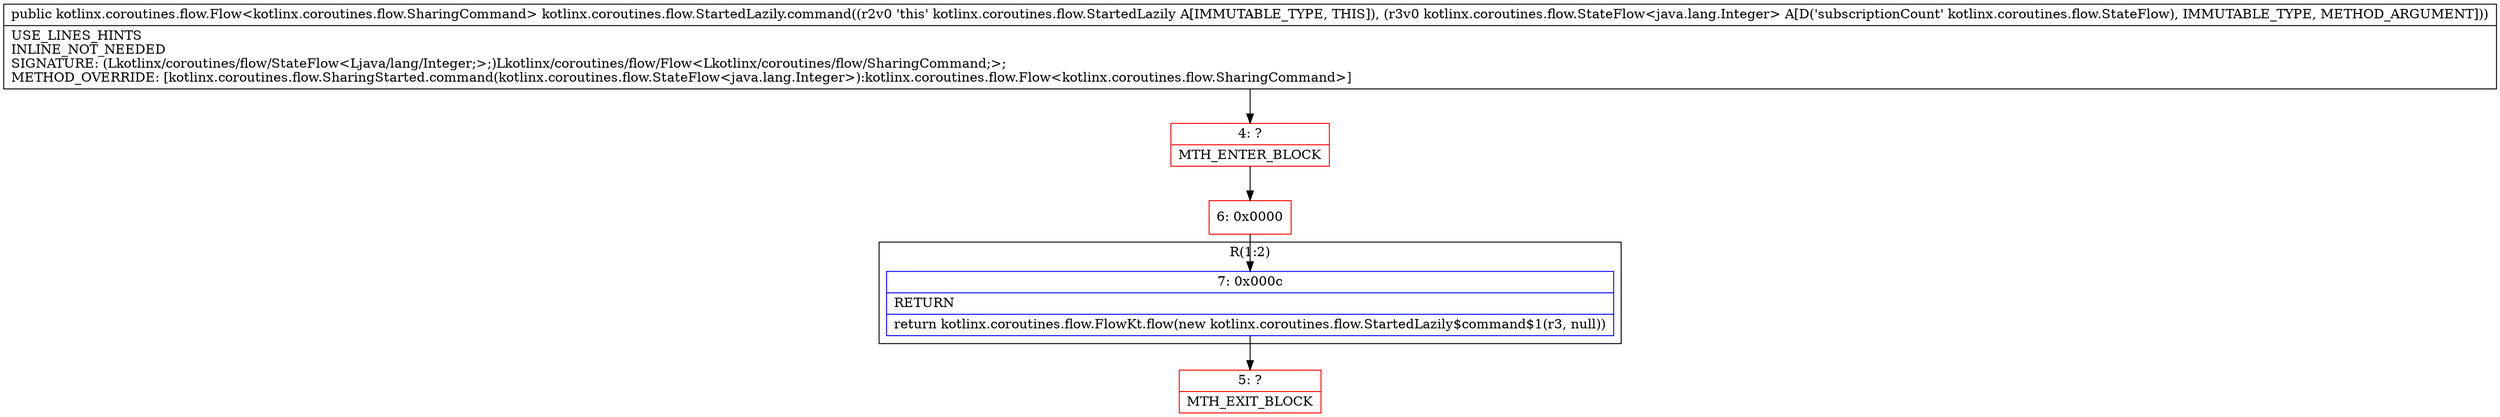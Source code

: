 digraph "CFG forkotlinx.coroutines.flow.StartedLazily.command(Lkotlinx\/coroutines\/flow\/StateFlow;)Lkotlinx\/coroutines\/flow\/Flow;" {
subgraph cluster_Region_1638090421 {
label = "R(1:2)";
node [shape=record,color=blue];
Node_7 [shape=record,label="{7\:\ 0x000c|RETURN\l|return kotlinx.coroutines.flow.FlowKt.flow(new kotlinx.coroutines.flow.StartedLazily$command$1(r3, null))\l}"];
}
Node_4 [shape=record,color=red,label="{4\:\ ?|MTH_ENTER_BLOCK\l}"];
Node_6 [shape=record,color=red,label="{6\:\ 0x0000}"];
Node_5 [shape=record,color=red,label="{5\:\ ?|MTH_EXIT_BLOCK\l}"];
MethodNode[shape=record,label="{public kotlinx.coroutines.flow.Flow\<kotlinx.coroutines.flow.SharingCommand\> kotlinx.coroutines.flow.StartedLazily.command((r2v0 'this' kotlinx.coroutines.flow.StartedLazily A[IMMUTABLE_TYPE, THIS]), (r3v0 kotlinx.coroutines.flow.StateFlow\<java.lang.Integer\> A[D('subscriptionCount' kotlinx.coroutines.flow.StateFlow), IMMUTABLE_TYPE, METHOD_ARGUMENT]))  | USE_LINES_HINTS\lINLINE_NOT_NEEDED\lSIGNATURE: (Lkotlinx\/coroutines\/flow\/StateFlow\<Ljava\/lang\/Integer;\>;)Lkotlinx\/coroutines\/flow\/Flow\<Lkotlinx\/coroutines\/flow\/SharingCommand;\>;\lMETHOD_OVERRIDE: [kotlinx.coroutines.flow.SharingStarted.command(kotlinx.coroutines.flow.StateFlow\<java.lang.Integer\>):kotlinx.coroutines.flow.Flow\<kotlinx.coroutines.flow.SharingCommand\>]\l}"];
MethodNode -> Node_4;Node_7 -> Node_5;
Node_4 -> Node_6;
Node_6 -> Node_7;
}

